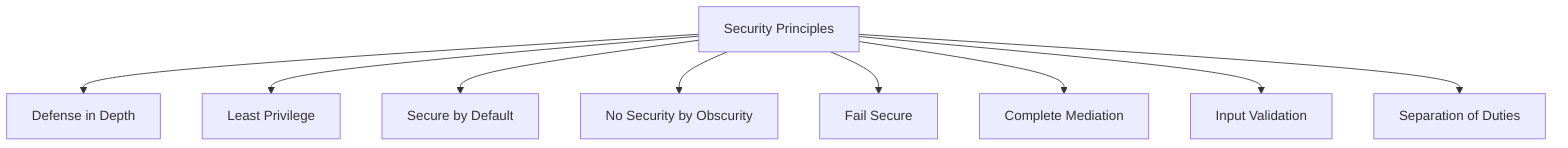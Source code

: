 graph TD
    A[Security Principles] --> B[Defense in Depth]
    A --> C[Least Privilege]
    A --> D[Secure by Default]
    A --> E[No Security by Obscurity]
    A --> F[Fail Secure]
    A --> G[Complete Mediation]
    A --> H[Input Validation]
    A --> I[Separation of Duties]